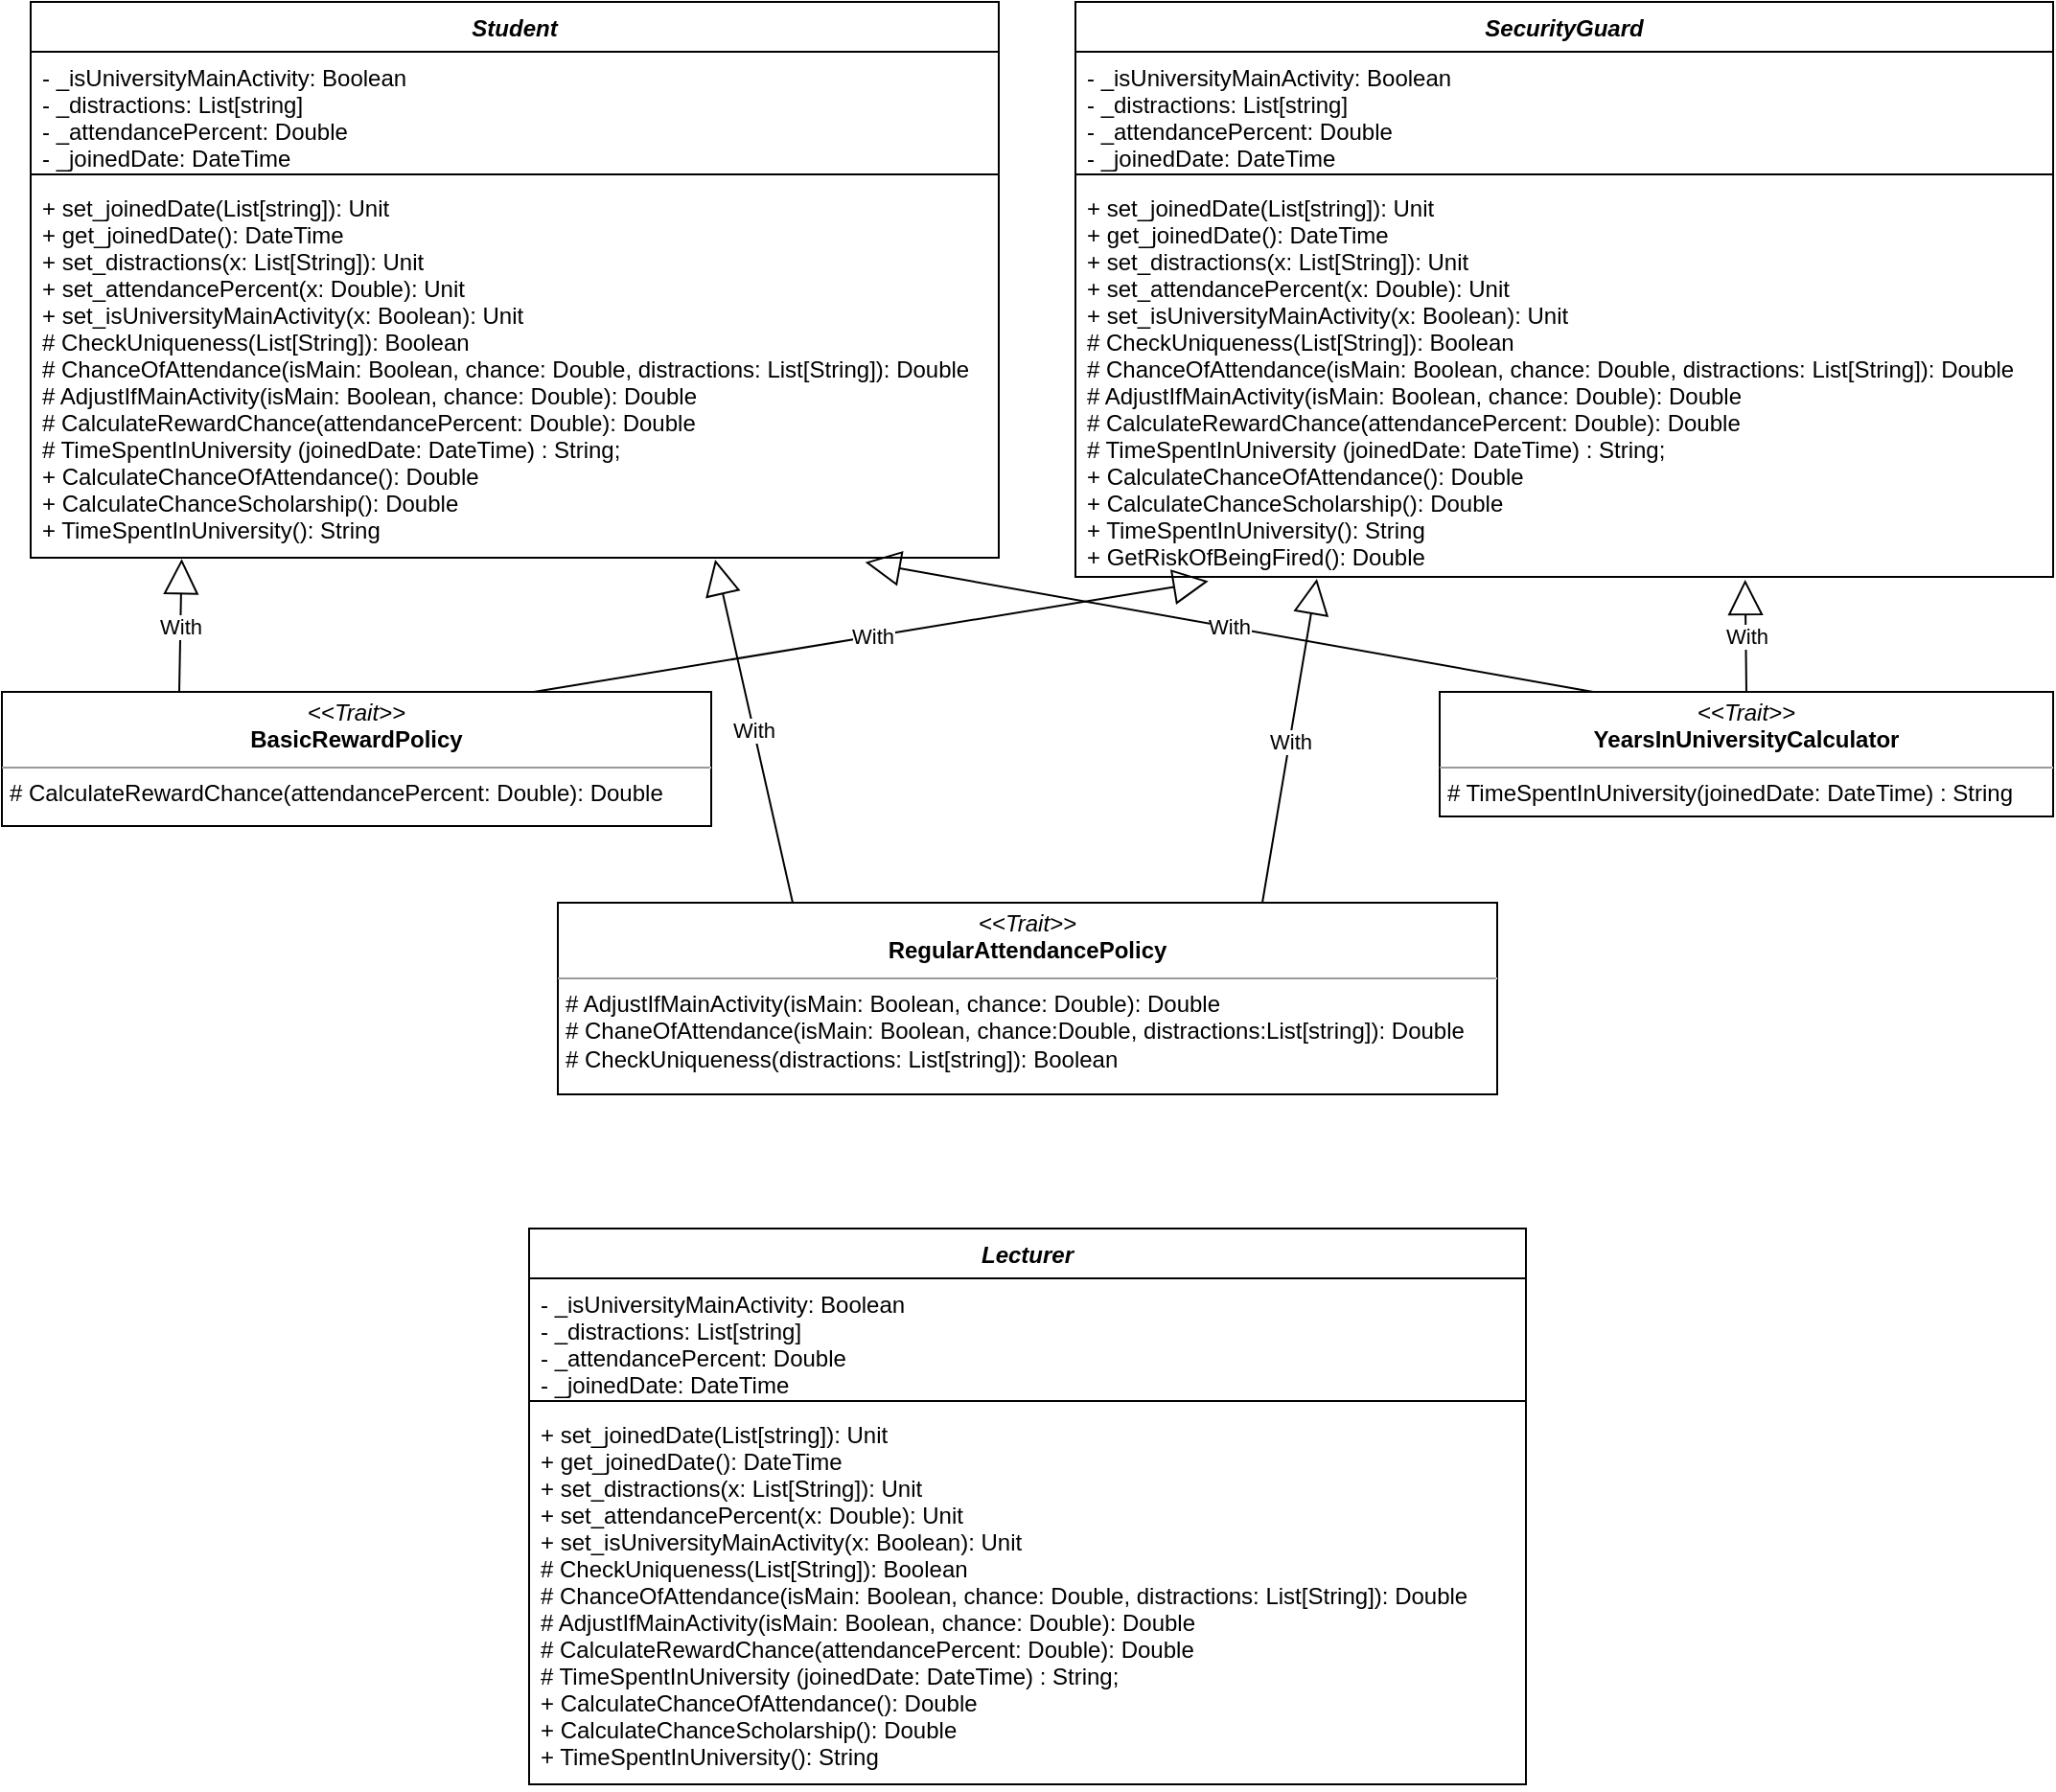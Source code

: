 <mxfile version="12.1.3" type="device" pages="1"><diagram id="UnhXqDa61X9mZ0e2Fls_" name="Page-1"><mxGraphModel dx="2506" dy="926" grid="1" gridSize="10" guides="1" tooltips="1" connect="1" arrows="1" fold="1" page="1" pageScale="1" pageWidth="850" pageHeight="1100" math="0" shadow="0"><root><mxCell id="0"/><mxCell id="1" parent="0"/><mxCell id="LxFbRT9-tKBOqUQEM3YL-1" value="Student" style="swimlane;fontStyle=3;align=center;verticalAlign=top;childLayout=stackLayout;horizontal=1;startSize=26;horizontalStack=0;resizeParent=1;resizeParentMax=0;resizeLast=0;collapsible=1;marginBottom=0;" parent="1" vertex="1"><mxGeometry x="-65" y="160" width="505" height="290" as="geometry"/></mxCell><mxCell id="LxFbRT9-tKBOqUQEM3YL-2" value="- _isUniversityMainActivity: Boolean&#xA;- _distractions: List[string]&#xA;- _attendancePercent: Double&#xA;- _joinedDate: DateTime&#xA;" style="text;strokeColor=none;fillColor=none;align=left;verticalAlign=top;spacingLeft=4;spacingRight=4;overflow=hidden;rotatable=0;points=[[0,0.5],[1,0.5]];portConstraint=eastwest;" parent="LxFbRT9-tKBOqUQEM3YL-1" vertex="1"><mxGeometry y="26" width="505" height="60" as="geometry"/></mxCell><mxCell id="LxFbRT9-tKBOqUQEM3YL-3" value="" style="line;strokeWidth=1;fillColor=none;align=left;verticalAlign=middle;spacingTop=-1;spacingLeft=3;spacingRight=3;rotatable=0;labelPosition=right;points=[];portConstraint=eastwest;" parent="LxFbRT9-tKBOqUQEM3YL-1" vertex="1"><mxGeometry y="86" width="505" height="8" as="geometry"/></mxCell><mxCell id="LxFbRT9-tKBOqUQEM3YL-4" value="+ set_joinedDate(List[string]): Unit&#xA;+ get_joinedDate(): DateTime&#xA;+ set_distractions(x: List[String]): Unit&#xA;+ set_attendancePercent(x: Double): Unit&#xA;+ set_isUniversityMainActivity(x: Boolean): Unit&#xA;# CheckUniqueness(List[String]): Boolean&#xA;# ChanceOfAttendance(isMain: Boolean, chance: Double, distractions: List[String]): Double&#xA;# AdjustIfMainActivity(isMain: Boolean, chance: Double): Double&#xA;# CalculateRewardChance(attendancePercent: Double): Double&#xA;# TimeSpentInUniversity (joinedDate: DateTime) : String;&#xA;+ CalculateChanceOfAttendance(): Double&#xA;+ CalculateChanceScholarship(): Double&#xA;+ TimeSpentInUniversity(): String&#xA;" style="text;strokeColor=none;fillColor=none;align=left;verticalAlign=top;spacingLeft=4;spacingRight=4;overflow=hidden;rotatable=0;points=[[0,0.5],[1,0.5]];portConstraint=eastwest;" parent="LxFbRT9-tKBOqUQEM3YL-1" vertex="1"><mxGeometry y="94" width="505" height="196" as="geometry"/></mxCell><mxCell id="LxFbRT9-tKBOqUQEM3YL-5" value="&lt;p style=&quot;margin: 0px ; margin-top: 4px ; text-align: center&quot;&gt;&lt;i&gt;&amp;lt;&amp;lt;Trait&amp;gt;&amp;gt;&lt;/i&gt;&lt;br&gt;&lt;b&gt;RegularAttendancePolicy&lt;/b&gt;&lt;/p&gt;&lt;hr size=&quot;1&quot;&gt;&lt;p style=&quot;margin: 0px ; margin-left: 4px&quot;&gt;# AdjustIfMainActivity(isMain: Boolean, chance: Double): Double&lt;br&gt;# ChaneOfAttendance(isMain: Boolean, chance:Double, distractions:List[string]): Double&lt;/p&gt;&lt;p style=&quot;margin: 0px ; margin-left: 4px&quot;&gt;# CheckUniqueness(distractions: List[string]): Boolean&lt;/p&gt;" style="verticalAlign=top;align=left;overflow=fill;fontSize=12;fontFamily=Helvetica;html=1;" parent="1" vertex="1"><mxGeometry x="210" y="630" width="490" height="100" as="geometry"/></mxCell><mxCell id="LxFbRT9-tKBOqUQEM3YL-7" value="&lt;p style=&quot;margin: 0px ; margin-top: 4px ; text-align: center&quot;&gt;&lt;i&gt;&amp;lt;&amp;lt;Trait&amp;gt;&amp;gt;&lt;/i&gt;&lt;br&gt;&lt;b&gt;BasicRewardPolicy&lt;/b&gt;&lt;/p&gt;&lt;hr size=&quot;1&quot;&gt;&lt;p style=&quot;margin: 0px ; margin-left: 4px&quot;&gt;# CalculateRewardChance(attendancePercent: Double): Double&lt;br&gt;&lt;/p&gt;" style="verticalAlign=top;align=left;overflow=fill;fontSize=12;fontFamily=Helvetica;html=1;" parent="1" vertex="1"><mxGeometry x="-80" y="520" width="370" height="70" as="geometry"/></mxCell><mxCell id="LxFbRT9-tKBOqUQEM3YL-9" value="With" style="endArrow=block;endSize=16;endFill=0;html=1;entryX=0.156;entryY=1.003;entryDx=0;entryDy=0;entryPerimeter=0;exitX=0.25;exitY=0;exitDx=0;exitDy=0;" parent="1" source="LxFbRT9-tKBOqUQEM3YL-7" target="LxFbRT9-tKBOqUQEM3YL-4" edge="1"><mxGeometry width="160" relative="1" as="geometry"><mxPoint x="170" y="470" as="sourcePoint"/><mxPoint x="330" y="470" as="targetPoint"/></mxGeometry></mxCell><mxCell id="LxFbRT9-tKBOqUQEM3YL-10" value="With" style="endArrow=block;endSize=16;endFill=0;html=1;entryX=0.707;entryY=1.005;entryDx=0;entryDy=0;entryPerimeter=0;exitX=0.25;exitY=0;exitDx=0;exitDy=0;" parent="1" source="LxFbRT9-tKBOqUQEM3YL-5" target="LxFbRT9-tKBOqUQEM3YL-4" edge="1"><mxGeometry width="160" relative="1" as="geometry"><mxPoint x="260" y="480" as="sourcePoint"/><mxPoint x="420" y="480" as="targetPoint"/></mxGeometry></mxCell><mxCell id="JRYmjL17y-PmLiMpumKh-1" value="&lt;p style=&quot;margin: 0px ; margin-top: 4px ; text-align: center&quot;&gt;&lt;i&gt;&amp;lt;&amp;lt;Trait&amp;gt;&amp;gt;&lt;/i&gt;&lt;br&gt;&lt;b&gt;YearsInUniversityCalculator&lt;/b&gt;&lt;/p&gt;&lt;hr size=&quot;1&quot;&gt;&lt;p style=&quot;margin: 0px ; margin-left: 4px&quot;&gt;# TimeSpentInUniversity(joinedDate: DateTime) : String&lt;/p&gt;" style="verticalAlign=top;align=left;overflow=fill;fontSize=12;fontFamily=Helvetica;html=1;" vertex="1" parent="1"><mxGeometry x="670" y="520" width="320" height="65" as="geometry"/></mxCell><mxCell id="JRYmjL17y-PmLiMpumKh-2" value="Lecturer" style="swimlane;fontStyle=3;align=center;verticalAlign=top;childLayout=stackLayout;horizontal=1;startSize=26;horizontalStack=0;resizeParent=1;resizeParentMax=0;resizeLast=0;collapsible=1;marginBottom=0;" vertex="1" parent="1"><mxGeometry x="195" y="800" width="520" height="290" as="geometry"/></mxCell><mxCell id="JRYmjL17y-PmLiMpumKh-3" value="- _isUniversityMainActivity: Boolean&#xA;- _distractions: List[string]&#xA;- _attendancePercent: Double&#xA;- _joinedDate: DateTime&#xA;" style="text;strokeColor=none;fillColor=none;align=left;verticalAlign=top;spacingLeft=4;spacingRight=4;overflow=hidden;rotatable=0;points=[[0,0.5],[1,0.5]];portConstraint=eastwest;" vertex="1" parent="JRYmjL17y-PmLiMpumKh-2"><mxGeometry y="26" width="520" height="60" as="geometry"/></mxCell><mxCell id="JRYmjL17y-PmLiMpumKh-4" value="" style="line;strokeWidth=1;fillColor=none;align=left;verticalAlign=middle;spacingTop=-1;spacingLeft=3;spacingRight=3;rotatable=0;labelPosition=right;points=[];portConstraint=eastwest;" vertex="1" parent="JRYmjL17y-PmLiMpumKh-2"><mxGeometry y="86" width="520" height="8" as="geometry"/></mxCell><mxCell id="JRYmjL17y-PmLiMpumKh-5" value="+ set_joinedDate(List[string]): Unit&#xA;+ get_joinedDate(): DateTime&#xA;+ set_distractions(x: List[String]): Unit&#xA;+ set_attendancePercent(x: Double): Unit&#xA;+ set_isUniversityMainActivity(x: Boolean): Unit&#xA;# CheckUniqueness(List[String]): Boolean&#xA;# ChanceOfAttendance(isMain: Boolean, chance: Double, distractions: List[String]): Double&#xA;# AdjustIfMainActivity(isMain: Boolean, chance: Double): Double&#xA;# CalculateRewardChance(attendancePercent: Double): Double&#xA;# TimeSpentInUniversity (joinedDate: DateTime) : String;&#xA;+ CalculateChanceOfAttendance(): Double&#xA;+ CalculateChanceScholarship(): Double&#xA;+ TimeSpentInUniversity(): String&#xA;" style="text;strokeColor=none;fillColor=none;align=left;verticalAlign=top;spacingLeft=4;spacingRight=4;overflow=hidden;rotatable=0;points=[[0,0.5],[1,0.5]];portConstraint=eastwest;" vertex="1" parent="JRYmjL17y-PmLiMpumKh-2"><mxGeometry y="94" width="520" height="196" as="geometry"/></mxCell><mxCell id="JRYmjL17y-PmLiMpumKh-6" value="SecurityGuard" style="swimlane;fontStyle=3;align=center;verticalAlign=top;childLayout=stackLayout;horizontal=1;startSize=26;horizontalStack=0;resizeParent=1;resizeParentMax=0;resizeLast=0;collapsible=1;marginBottom=0;" vertex="1" parent="1"><mxGeometry x="480" y="160" width="510" height="300" as="geometry"/></mxCell><mxCell id="JRYmjL17y-PmLiMpumKh-7" value="- _isUniversityMainActivity: Boolean&#xA;- _distractions: List[string]&#xA;- _attendancePercent: Double&#xA;- _joinedDate: DateTime&#xA;" style="text;strokeColor=none;fillColor=none;align=left;verticalAlign=top;spacingLeft=4;spacingRight=4;overflow=hidden;rotatable=0;points=[[0,0.5],[1,0.5]];portConstraint=eastwest;" vertex="1" parent="JRYmjL17y-PmLiMpumKh-6"><mxGeometry y="26" width="510" height="60" as="geometry"/></mxCell><mxCell id="JRYmjL17y-PmLiMpumKh-8" value="" style="line;strokeWidth=1;fillColor=none;align=left;verticalAlign=middle;spacingTop=-1;spacingLeft=3;spacingRight=3;rotatable=0;labelPosition=right;points=[];portConstraint=eastwest;" vertex="1" parent="JRYmjL17y-PmLiMpumKh-6"><mxGeometry y="86" width="510" height="8" as="geometry"/></mxCell><mxCell id="JRYmjL17y-PmLiMpumKh-9" value="+ set_joinedDate(List[string]): Unit&#xA;+ get_joinedDate(): DateTime&#xA;+ set_distractions(x: List[String]): Unit&#xA;+ set_attendancePercent(x: Double): Unit&#xA;+ set_isUniversityMainActivity(x: Boolean): Unit&#xA;# CheckUniqueness(List[String]): Boolean&#xA;# ChanceOfAttendance(isMain: Boolean, chance: Double, distractions: List[String]): Double&#xA;# AdjustIfMainActivity(isMain: Boolean, chance: Double): Double&#xA;# CalculateRewardChance(attendancePercent: Double): Double&#xA;# TimeSpentInUniversity (joinedDate: DateTime) : String;&#xA;+ CalculateChanceOfAttendance(): Double&#xA;+ CalculateChanceScholarship(): Double&#xA;+ TimeSpentInUniversity(): String&#xA;+ GetRiskOfBeingFired(): Double&#xA;&#xA;" style="text;strokeColor=none;fillColor=none;align=left;verticalAlign=top;spacingLeft=4;spacingRight=4;overflow=hidden;rotatable=0;points=[[0,0.5],[1,0.5]];portConstraint=eastwest;" vertex="1" parent="JRYmjL17y-PmLiMpumKh-6"><mxGeometry y="94" width="510" height="206" as="geometry"/></mxCell><mxCell id="JRYmjL17y-PmLiMpumKh-15" value="With" style="endArrow=block;endSize=16;endFill=0;html=1;entryX=0.247;entryY=1.005;entryDx=0;entryDy=0;entryPerimeter=0;exitX=0.75;exitY=0;exitDx=0;exitDy=0;" edge="1" parent="1" source="LxFbRT9-tKBOqUQEM3YL-5" target="JRYmjL17y-PmLiMpumKh-9"><mxGeometry width="160" relative="1" as="geometry"><mxPoint x="342.5" y="640" as="sourcePoint"/><mxPoint x="302.035" y="460.98" as="targetPoint"/></mxGeometry></mxCell><mxCell id="JRYmjL17y-PmLiMpumKh-16" value="With" style="endArrow=block;endSize=16;endFill=0;html=1;entryX=0.685;entryY=1.007;entryDx=0;entryDy=0;entryPerimeter=0;exitX=0.5;exitY=0;exitDx=0;exitDy=0;" edge="1" parent="1" source="JRYmjL17y-PmLiMpumKh-1" target="JRYmjL17y-PmLiMpumKh-9"><mxGeometry width="160" relative="1" as="geometry"><mxPoint x="587.5" y="640" as="sourcePoint"/><mxPoint x="615.97" y="471.03" as="targetPoint"/></mxGeometry></mxCell><mxCell id="JRYmjL17y-PmLiMpumKh-17" value="With" style="endArrow=block;endSize=16;endFill=0;html=1;entryX=0.862;entryY=1.012;entryDx=0;entryDy=0;entryPerimeter=0;exitX=0.25;exitY=0;exitDx=0;exitDy=0;" edge="1" parent="1" source="JRYmjL17y-PmLiMpumKh-1" target="LxFbRT9-tKBOqUQEM3YL-4"><mxGeometry width="160" relative="1" as="geometry"><mxPoint x="587.5" y="640" as="sourcePoint"/><mxPoint x="615.97" y="471.03" as="targetPoint"/></mxGeometry></mxCell><mxCell id="JRYmjL17y-PmLiMpumKh-18" value="With" style="endArrow=block;endSize=16;endFill=0;html=1;entryX=0.136;entryY=1.011;entryDx=0;entryDy=0;entryPerimeter=0;exitX=0.75;exitY=0;exitDx=0;exitDy=0;" edge="1" parent="1" source="LxFbRT9-tKBOqUQEM3YL-7" target="JRYmjL17y-PmLiMpumKh-9"><mxGeometry width="160" relative="1" as="geometry"><mxPoint x="342.5" y="640" as="sourcePoint"/><mxPoint x="302.035" y="460.98" as="targetPoint"/></mxGeometry></mxCell></root></mxGraphModel></diagram></mxfile>